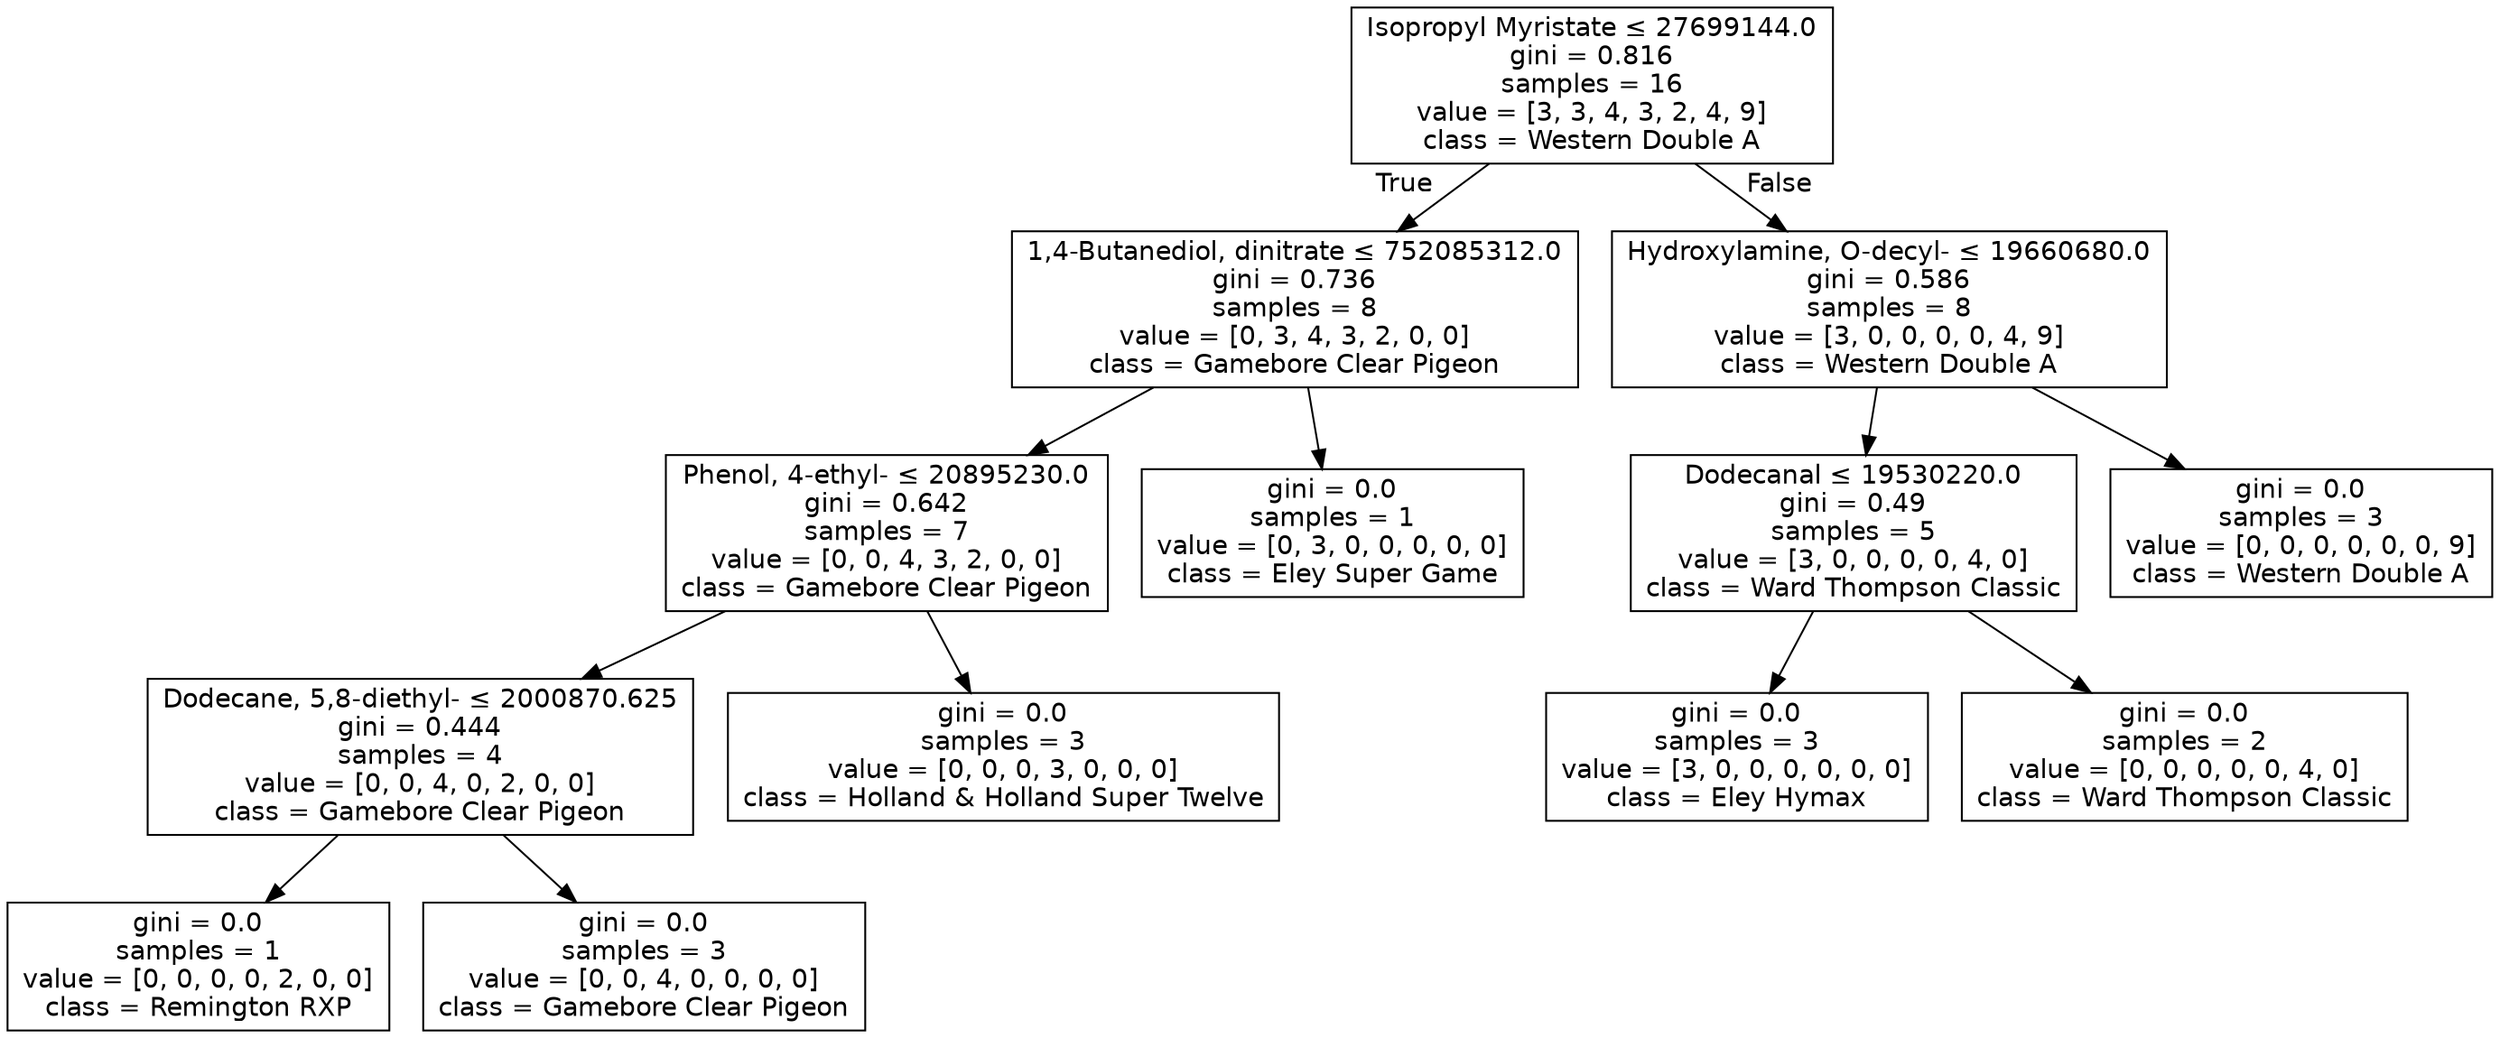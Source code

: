 digraph Tree {
node [shape=box, fontname="helvetica"] ;
edge [fontname="helvetica"] ;
0 [label=<Isopropyl Myristate &le; 27699144.0<br/>gini = 0.816<br/>samples = 16<br/>value = [3, 3, 4, 3, 2, 4, 9]<br/>class = Western Double A>] ;
1 [label=<1,4-Butanediol, dinitrate &le; 752085312.0<br/>gini = 0.736<br/>samples = 8<br/>value = [0, 3, 4, 3, 2, 0, 0]<br/>class = Gamebore Clear Pigeon>] ;
0 -> 1 [labeldistance=2.5, labelangle=45, headlabel="True"] ;
2 [label=<Phenol, 4-ethyl- &le; 20895230.0<br/>gini = 0.642<br/>samples = 7<br/>value = [0, 0, 4, 3, 2, 0, 0]<br/>class = Gamebore Clear Pigeon>] ;
1 -> 2 ;
3 [label=<Dodecane, 5,8-diethyl- &le; 2000870.625<br/>gini = 0.444<br/>samples = 4<br/>value = [0, 0, 4, 0, 2, 0, 0]<br/>class = Gamebore Clear Pigeon>] ;
2 -> 3 ;
4 [label=<gini = 0.0<br/>samples = 1<br/>value = [0, 0, 0, 0, 2, 0, 0]<br/>class = Remington RXP>] ;
3 -> 4 ;
5 [label=<gini = 0.0<br/>samples = 3<br/>value = [0, 0, 4, 0, 0, 0, 0]<br/>class = Gamebore Clear Pigeon>] ;
3 -> 5 ;
6 [label=<gini = 0.0<br/>samples = 3<br/>value = [0, 0, 0, 3, 0, 0, 0]<br/>class = Holland &amp; Holland Super Twelve>] ;
2 -> 6 ;
7 [label=<gini = 0.0<br/>samples = 1<br/>value = [0, 3, 0, 0, 0, 0, 0]<br/>class = Eley Super Game>] ;
1 -> 7 ;
8 [label=<Hydroxylamine, O-decyl- &le; 19660680.0<br/>gini = 0.586<br/>samples = 8<br/>value = [3, 0, 0, 0, 0, 4, 9]<br/>class = Western Double A>] ;
0 -> 8 [labeldistance=2.5, labelangle=-45, headlabel="False"] ;
9 [label=<Dodecanal &le; 19530220.0<br/>gini = 0.49<br/>samples = 5<br/>value = [3, 0, 0, 0, 0, 4, 0]<br/>class = Ward Thompson Classic>] ;
8 -> 9 ;
10 [label=<gini = 0.0<br/>samples = 3<br/>value = [3, 0, 0, 0, 0, 0, 0]<br/>class = Eley Hymax>] ;
9 -> 10 ;
11 [label=<gini = 0.0<br/>samples = 2<br/>value = [0, 0, 0, 0, 0, 4, 0]<br/>class = Ward Thompson Classic>] ;
9 -> 11 ;
12 [label=<gini = 0.0<br/>samples = 3<br/>value = [0, 0, 0, 0, 0, 0, 9]<br/>class = Western Double A>] ;
8 -> 12 ;
}
